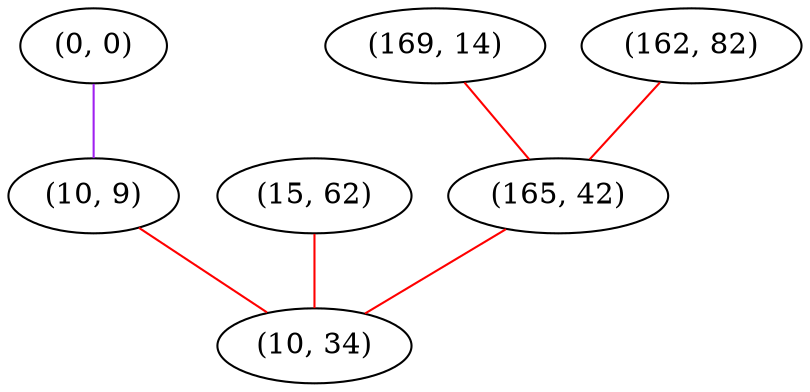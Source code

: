 graph "" {
"(0, 0)";
"(169, 14)";
"(162, 82)";
"(15, 62)";
"(165, 42)";
"(10, 9)";
"(10, 34)";
"(0, 0)" -- "(10, 9)"  [color=purple, key=0, weight=4];
"(169, 14)" -- "(165, 42)"  [color=red, key=0, weight=1];
"(162, 82)" -- "(165, 42)"  [color=red, key=0, weight=1];
"(15, 62)" -- "(10, 34)"  [color=red, key=0, weight=1];
"(165, 42)" -- "(10, 34)"  [color=red, key=0, weight=1];
"(10, 9)" -- "(10, 34)"  [color=red, key=0, weight=1];
}
